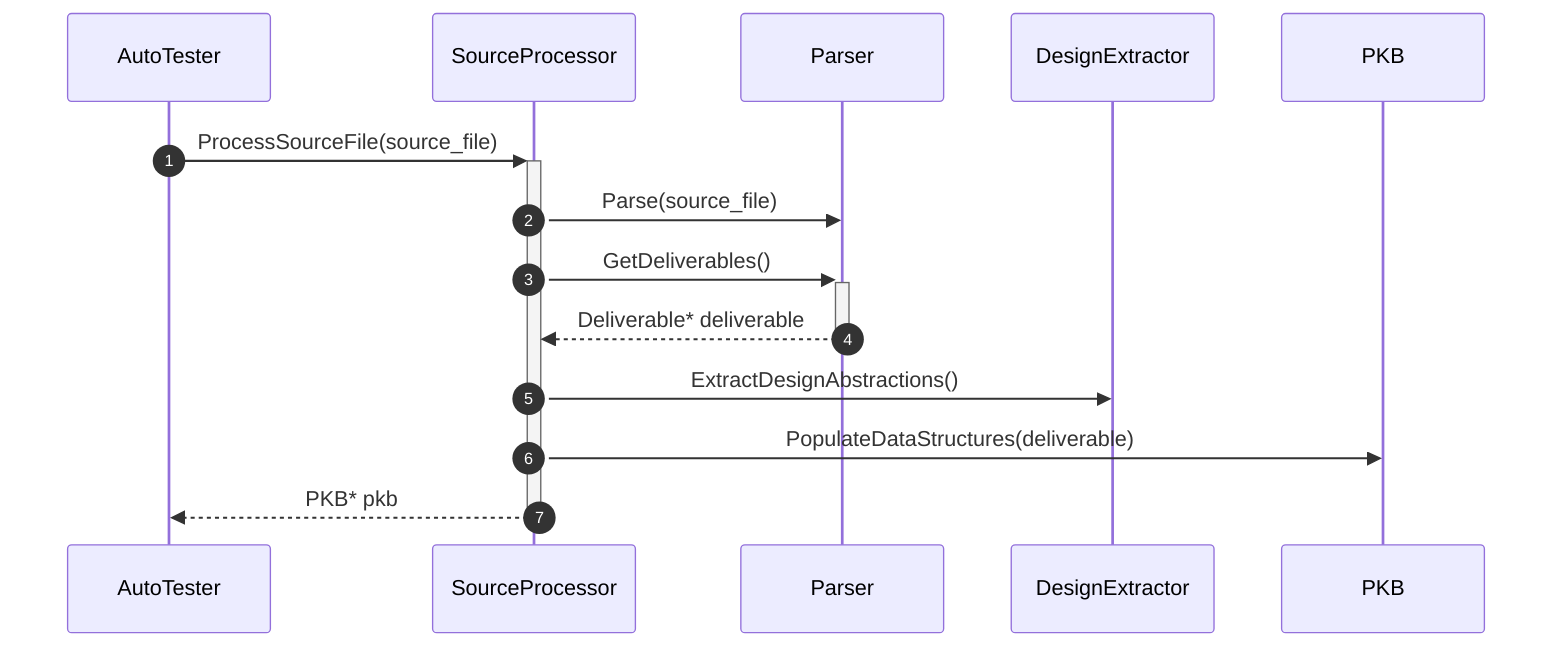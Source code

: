 sequenceDiagram
    autonumber
    participant AutoTester
    participant SourceProcessor
    participant Parser
    participant DesignExtractor
    participant PKB

    %% Assumption: This sd only focus on parsing %
    AutoTester ->>+ SourceProcessor: ProcessSourceFile(source_file)

        SourceProcessor ->> Parser: Parse(source_file)
        SourceProcessor ->>+ Parser: GetDeliverables()
        Parser -->>- SourceProcessor: Deliverable* deliverable

        %% Transitive => Parents*, Children* Follows*, FollowedBy* Use, UsedBy, Modifies, ModifiesBy
        SourceProcessor ->> DesignExtractor: ExtractDesignAbstractions()

        SourceProcessor ->> PKB: PopulateDataStructures(deliverable)
        %% By right, AST should not be used for resolving queries (anything, we try to add aux Data Structures)
    SourceProcessor -->>- AutoTester: PKB* pkb
    %% This program ends when preprocessing is finish %%